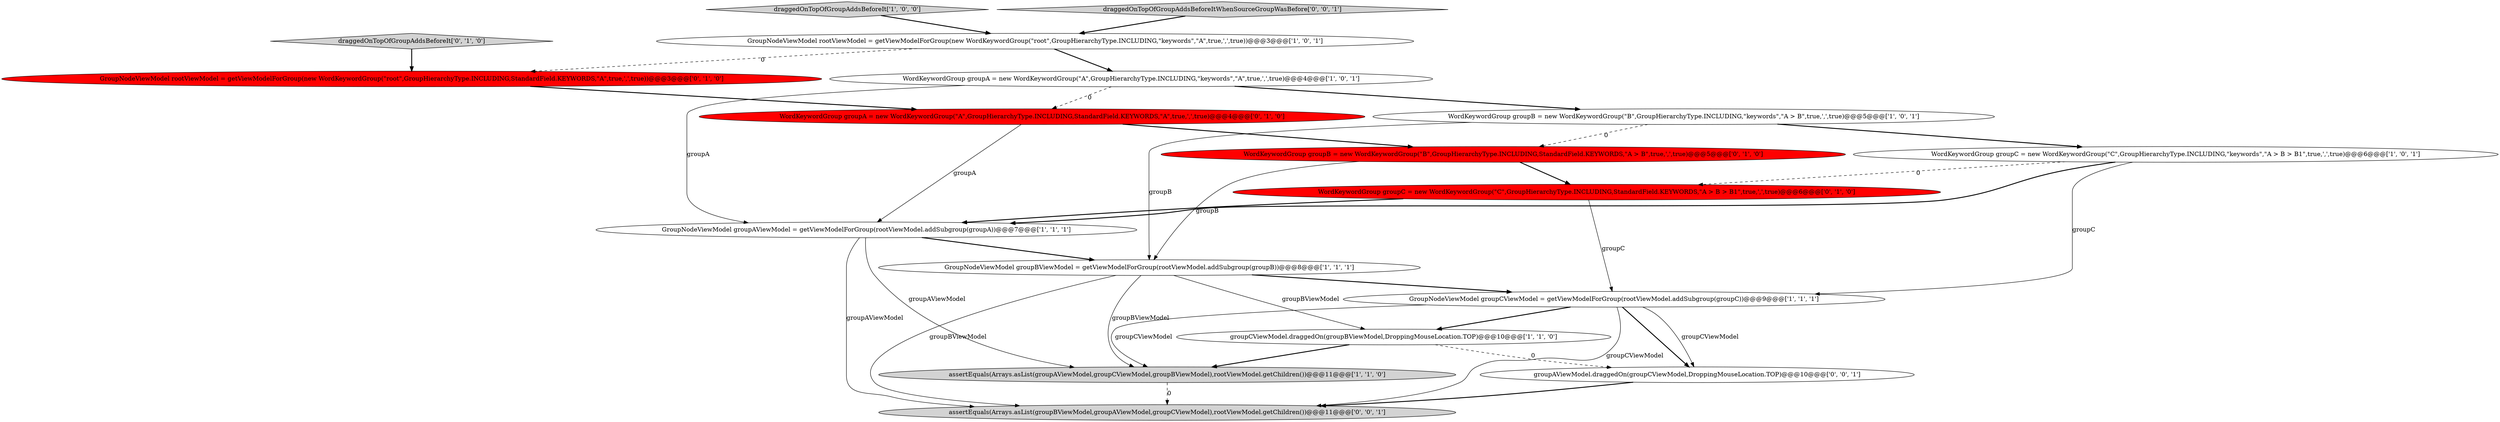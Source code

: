 digraph {
12 [style = filled, label = "draggedOnTopOfGroupAddsBeforeIt['0', '1', '0']", fillcolor = lightgray, shape = diamond image = "AAA0AAABBB2BBB"];
14 [style = filled, label = "WordKeywordGroup groupA = new WordKeywordGroup(\"A\",GroupHierarchyType.INCLUDING,StandardField.KEYWORDS,\"A\",true,',',true)@@@4@@@['0', '1', '0']", fillcolor = red, shape = ellipse image = "AAA1AAABBB2BBB"];
11 [style = filled, label = "WordKeywordGroup groupC = new WordKeywordGroup(\"C\",GroupHierarchyType.INCLUDING,StandardField.KEYWORDS,\"A > B > B1\",true,',',true)@@@6@@@['0', '1', '0']", fillcolor = red, shape = ellipse image = "AAA1AAABBB2BBB"];
5 [style = filled, label = "assertEquals(Arrays.asList(groupAViewModel,groupCViewModel,groupBViewModel),rootViewModel.getChildren())@@@11@@@['1', '1', '0']", fillcolor = lightgray, shape = ellipse image = "AAA0AAABBB1BBB"];
3 [style = filled, label = "groupCViewModel.draggedOn(groupBViewModel,DroppingMouseLocation.TOP)@@@10@@@['1', '1', '0']", fillcolor = white, shape = ellipse image = "AAA0AAABBB1BBB"];
7 [style = filled, label = "GroupNodeViewModel groupCViewModel = getViewModelForGroup(rootViewModel.addSubgroup(groupC))@@@9@@@['1', '1', '1']", fillcolor = white, shape = ellipse image = "AAA0AAABBB1BBB"];
6 [style = filled, label = "WordKeywordGroup groupB = new WordKeywordGroup(\"B\",GroupHierarchyType.INCLUDING,\"keywords\",\"A > B\",true,',',true)@@@5@@@['1', '0', '1']", fillcolor = white, shape = ellipse image = "AAA0AAABBB1BBB"];
0 [style = filled, label = "GroupNodeViewModel rootViewModel = getViewModelForGroup(new WordKeywordGroup(\"root\",GroupHierarchyType.INCLUDING,\"keywords\",\"A\",true,',',true))@@@3@@@['1', '0', '1']", fillcolor = white, shape = ellipse image = "AAA0AAABBB1BBB"];
13 [style = filled, label = "WordKeywordGroup groupB = new WordKeywordGroup(\"B\",GroupHierarchyType.INCLUDING,StandardField.KEYWORDS,\"A > B\",true,',',true)@@@5@@@['0', '1', '0']", fillcolor = red, shape = ellipse image = "AAA1AAABBB2BBB"];
17 [style = filled, label = "assertEquals(Arrays.asList(groupBViewModel,groupAViewModel,groupCViewModel),rootViewModel.getChildren())@@@11@@@['0', '0', '1']", fillcolor = lightgray, shape = ellipse image = "AAA0AAABBB3BBB"];
15 [style = filled, label = "groupAViewModel.draggedOn(groupCViewModel,DroppingMouseLocation.TOP)@@@10@@@['0', '0', '1']", fillcolor = white, shape = ellipse image = "AAA0AAABBB3BBB"];
10 [style = filled, label = "GroupNodeViewModel rootViewModel = getViewModelForGroup(new WordKeywordGroup(\"root\",GroupHierarchyType.INCLUDING,StandardField.KEYWORDS,\"A\",true,',',true))@@@3@@@['0', '1', '0']", fillcolor = red, shape = ellipse image = "AAA1AAABBB2BBB"];
2 [style = filled, label = "draggedOnTopOfGroupAddsBeforeIt['1', '0', '0']", fillcolor = lightgray, shape = diamond image = "AAA0AAABBB1BBB"];
4 [style = filled, label = "GroupNodeViewModel groupBViewModel = getViewModelForGroup(rootViewModel.addSubgroup(groupB))@@@8@@@['1', '1', '1']", fillcolor = white, shape = ellipse image = "AAA0AAABBB1BBB"];
8 [style = filled, label = "WordKeywordGroup groupA = new WordKeywordGroup(\"A\",GroupHierarchyType.INCLUDING,\"keywords\",\"A\",true,',',true)@@@4@@@['1', '0', '1']", fillcolor = white, shape = ellipse image = "AAA0AAABBB1BBB"];
16 [style = filled, label = "draggedOnTopOfGroupAddsBeforeItWhenSourceGroupWasBefore['0', '0', '1']", fillcolor = lightgray, shape = diamond image = "AAA0AAABBB3BBB"];
9 [style = filled, label = "WordKeywordGroup groupC = new WordKeywordGroup(\"C\",GroupHierarchyType.INCLUDING,\"keywords\",\"A > B > B1\",true,',',true)@@@6@@@['1', '0', '1']", fillcolor = white, shape = ellipse image = "AAA0AAABBB1BBB"];
1 [style = filled, label = "GroupNodeViewModel groupAViewModel = getViewModelForGroup(rootViewModel.addSubgroup(groupA))@@@7@@@['1', '1', '1']", fillcolor = white, shape = ellipse image = "AAA0AAABBB1BBB"];
1->4 [style = bold, label=""];
16->0 [style = bold, label=""];
7->17 [style = solid, label="groupCViewModel"];
10->14 [style = bold, label=""];
11->1 [style = bold, label=""];
9->7 [style = solid, label="groupC"];
4->17 [style = solid, label="groupBViewModel"];
13->4 [style = solid, label="groupB"];
11->7 [style = solid, label="groupC"];
1->17 [style = solid, label="groupAViewModel"];
8->6 [style = bold, label=""];
7->15 [style = solid, label="groupCViewModel"];
14->1 [style = solid, label="groupA"];
8->14 [style = dashed, label="0"];
13->11 [style = bold, label=""];
7->3 [style = bold, label=""];
4->7 [style = bold, label=""];
0->10 [style = dashed, label="0"];
4->5 [style = solid, label="groupBViewModel"];
15->17 [style = bold, label=""];
3->5 [style = bold, label=""];
2->0 [style = bold, label=""];
12->10 [style = bold, label=""];
6->13 [style = dashed, label="0"];
5->17 [style = dashed, label="0"];
6->4 [style = solid, label="groupB"];
0->8 [style = bold, label=""];
4->3 [style = solid, label="groupBViewModel"];
3->15 [style = dashed, label="0"];
9->11 [style = dashed, label="0"];
7->15 [style = bold, label=""];
7->5 [style = solid, label="groupCViewModel"];
14->13 [style = bold, label=""];
6->9 [style = bold, label=""];
9->1 [style = bold, label=""];
1->5 [style = solid, label="groupAViewModel"];
8->1 [style = solid, label="groupA"];
}

